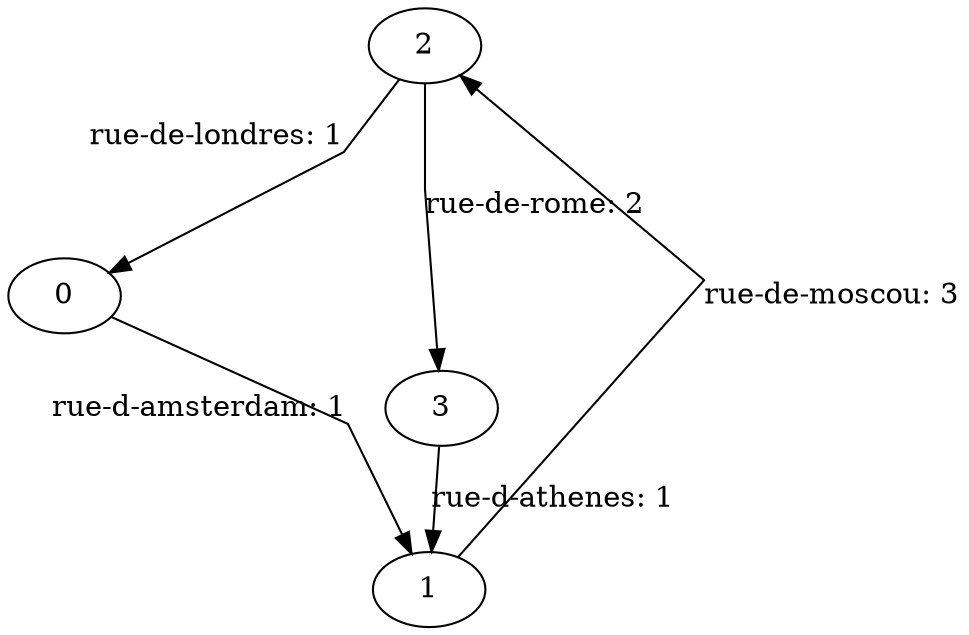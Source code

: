 digraph g {
                graph [overlap=scale, nslimit=5, nslimit1=5, splines=line];
  2 -> 0 [label="rue-de-londres: 1", minlen=1];
  0 -> 1 [label="rue-d-amsterdam: 1", minlen=1];
  3 -> 1 [label="rue-d-athenes: 1", minlen=1];
  2 -> 3 [label="rue-de-rome: 2", minlen=2];
  1 -> 2 [label="rue-de-moscou: 3", minlen=3];
}
